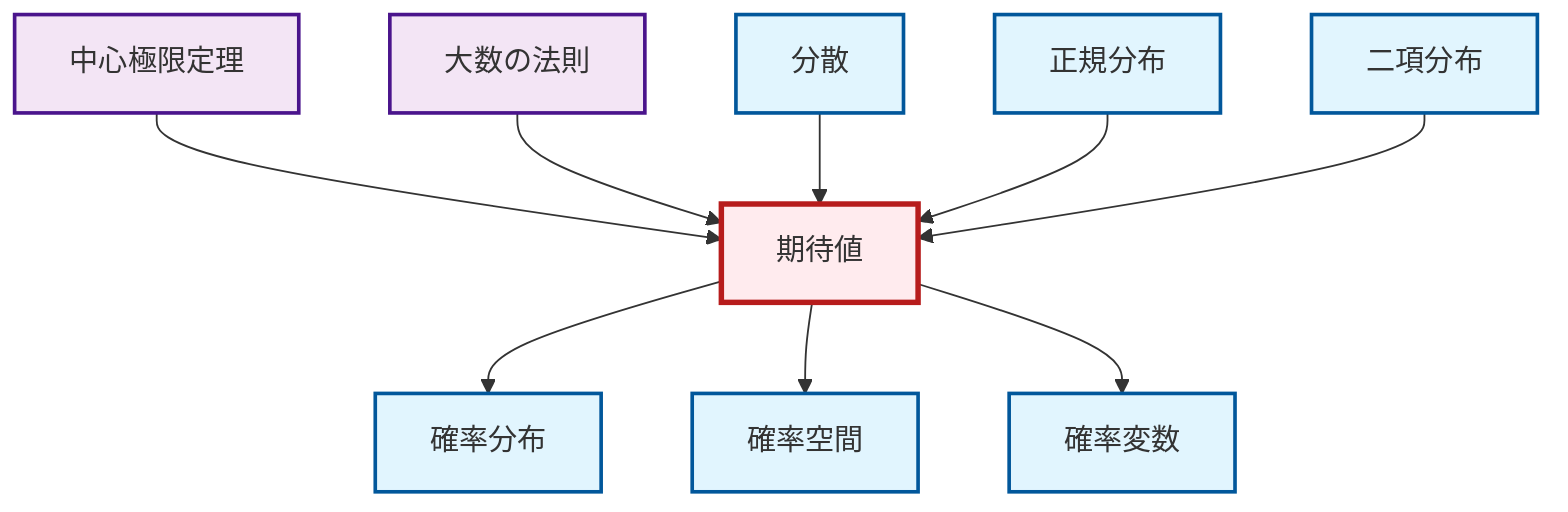 graph TD
    classDef definition fill:#e1f5fe,stroke:#01579b,stroke-width:2px
    classDef theorem fill:#f3e5f5,stroke:#4a148c,stroke-width:2px
    classDef axiom fill:#fff3e0,stroke:#e65100,stroke-width:2px
    classDef example fill:#e8f5e9,stroke:#1b5e20,stroke-width:2px
    classDef current fill:#ffebee,stroke:#b71c1c,stroke-width:3px
    def-normal-distribution["正規分布"]:::definition
    def-random-variable["確率変数"]:::definition
    def-probability-space["確率空間"]:::definition
    def-binomial-distribution["二項分布"]:::definition
    thm-central-limit["中心極限定理"]:::theorem
    def-probability-distribution["確率分布"]:::definition
    def-expectation["期待値"]:::definition
    thm-law-of-large-numbers["大数の法則"]:::theorem
    def-variance["分散"]:::definition
    def-expectation --> def-probability-distribution
    def-expectation --> def-probability-space
    thm-central-limit --> def-expectation
    thm-law-of-large-numbers --> def-expectation
    def-variance --> def-expectation
    def-normal-distribution --> def-expectation
    def-binomial-distribution --> def-expectation
    def-expectation --> def-random-variable
    class def-expectation current